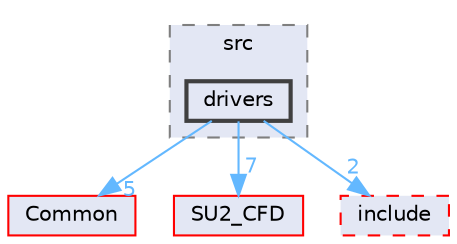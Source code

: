 digraph "SU2_DEF/src/drivers"
{
 // LATEX_PDF_SIZE
  bgcolor="transparent";
  edge [fontname=Helvetica,fontsize=10,labelfontname=Helvetica,labelfontsize=10];
  node [fontname=Helvetica,fontsize=10,shape=box,height=0.2,width=0.4];
  compound=true
  subgraph clusterdir_41c70a0330bf69a977fcfee99601c66c {
    graph [ bgcolor="#e3e7f4", pencolor="grey50", label="src", fontname=Helvetica,fontsize=10 style="filled,dashed", URL="dir_41c70a0330bf69a977fcfee99601c66c.html",tooltip=""]
  dir_e6a665a6529102f311d9f81971eaf6df [label="drivers", fillcolor="#e3e7f4", color="grey25", style="filled,bold", URL="dir_e6a665a6529102f311d9f81971eaf6df.html",tooltip=""];
  }
  dir_4ab6b4cc6a7edbff49100e9123df213f [label="Common", fillcolor="#e3e7f4", color="red", style="filled", URL="dir_4ab6b4cc6a7edbff49100e9123df213f.html",tooltip=""];
  dir_6f9fd837e39f246a8f0c94f670ad0309 [label="SU2_CFD", fillcolor="#e3e7f4", color="red", style="filled", URL="dir_6f9fd837e39f246a8f0c94f670ad0309.html",tooltip=""];
  dir_d078ef52ac2e9c9e0969b1dffdff7f3e [label="include", fillcolor="#e3e7f4", color="red", style="filled,dashed", URL="dir_d078ef52ac2e9c9e0969b1dffdff7f3e.html",tooltip=""];
  dir_e6a665a6529102f311d9f81971eaf6df->dir_4ab6b4cc6a7edbff49100e9123df213f [headlabel="5", labeldistance=1.5 headhref="dir_000023_000008.html" href="dir_000023_000008.html" color="steelblue1" fontcolor="steelblue1"];
  dir_e6a665a6529102f311d9f81971eaf6df->dir_6f9fd837e39f246a8f0c94f670ad0309 [headlabel="7", labeldistance=1.5 headhref="dir_000023_000089.html" href="dir_000023_000089.html" color="steelblue1" fontcolor="steelblue1"];
  dir_e6a665a6529102f311d9f81971eaf6df->dir_d078ef52ac2e9c9e0969b1dffdff7f3e [headlabel="2", labeldistance=1.5 headhref="dir_000023_000048.html" href="dir_000023_000048.html" color="steelblue1" fontcolor="steelblue1"];
}

